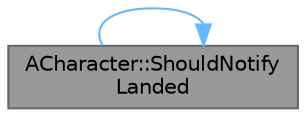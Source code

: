 digraph "ACharacter::ShouldNotifyLanded"
{
 // INTERACTIVE_SVG=YES
 // LATEX_PDF_SIZE
  bgcolor="transparent";
  edge [fontname=Helvetica,fontsize=10,labelfontname=Helvetica,labelfontsize=10];
  node [fontname=Helvetica,fontsize=10,shape=box,height=0.2,width=0.4];
  rankdir="LR";
  Node1 [id="Node000001",label="ACharacter::ShouldNotify\lLanded",height=0.2,width=0.4,color="gray40", fillcolor="grey60", style="filled", fontcolor="black",tooltip="Returns true if the Landed() event should be called."];
  Node1 -> Node1 [id="edge1_Node000001_Node000001",color="steelblue1",style="solid",tooltip=" "];
}
